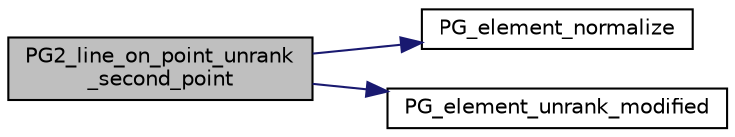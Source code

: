 digraph "PG2_line_on_point_unrank_second_point"
{
  edge [fontname="Helvetica",fontsize="10",labelfontname="Helvetica",labelfontsize="10"];
  node [fontname="Helvetica",fontsize="10",shape=record];
  rankdir="LR";
  Node12308 [label="PG2_line_on_point_unrank\l_second_point",height=0.2,width=0.4,color="black", fillcolor="grey75", style="filled", fontcolor="black"];
  Node12308 -> Node12309 [color="midnightblue",fontsize="10",style="solid",fontname="Helvetica"];
  Node12309 [label="PG_element_normalize",height=0.2,width=0.4,color="black", fillcolor="white", style="filled",URL="$df/de4/projective_8_c.html#a5a4c3c1158bad6bab0d786c616bd0996"];
  Node12308 -> Node12310 [color="midnightblue",fontsize="10",style="solid",fontname="Helvetica"];
  Node12310 [label="PG_element_unrank_modified",height=0.2,width=0.4,color="black", fillcolor="white", style="filled",URL="$df/de4/projective_8_c.html#a83ae9b605d496f6a90345303f6efae64"];
}
